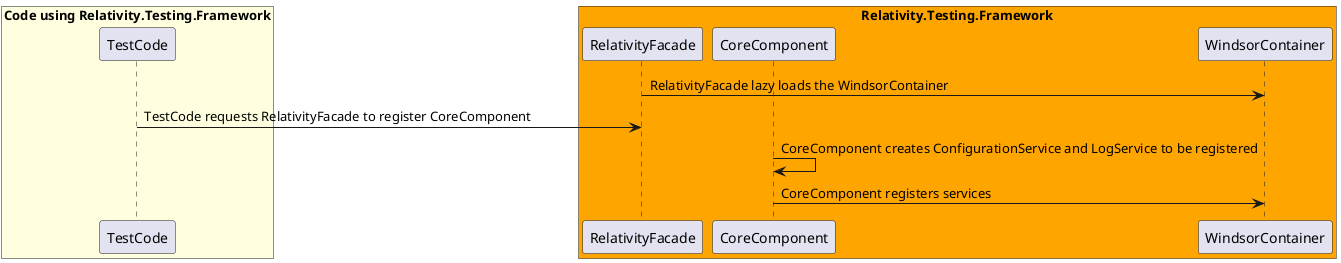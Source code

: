 @startuml Relativity.Testing.Framework CoreComponent Sequence Diagram

box "Code using Relativity.Testing.Framework" #LightYellow
participant "TestCode"
end box

box "Relativity.Testing.Framework" #Orange
participant "RelativityFacade"
participant "CoreComponent"
participant "WindsorContainer"
end box

"RelativityFacade" -> "WindsorContainer" : RelativityFacade lazy loads the WindsorContainer
"TestCode" -> "RelativityFacade" : TestCode requests RelativityFacade to register CoreComponent
"CoreComponent" -> "CoreComponent" : CoreComponent creates ConfigurationService and LogService to be registered
"CoreComponent" -> "WindsorContainer" : CoreComponent registers services

@enduml
